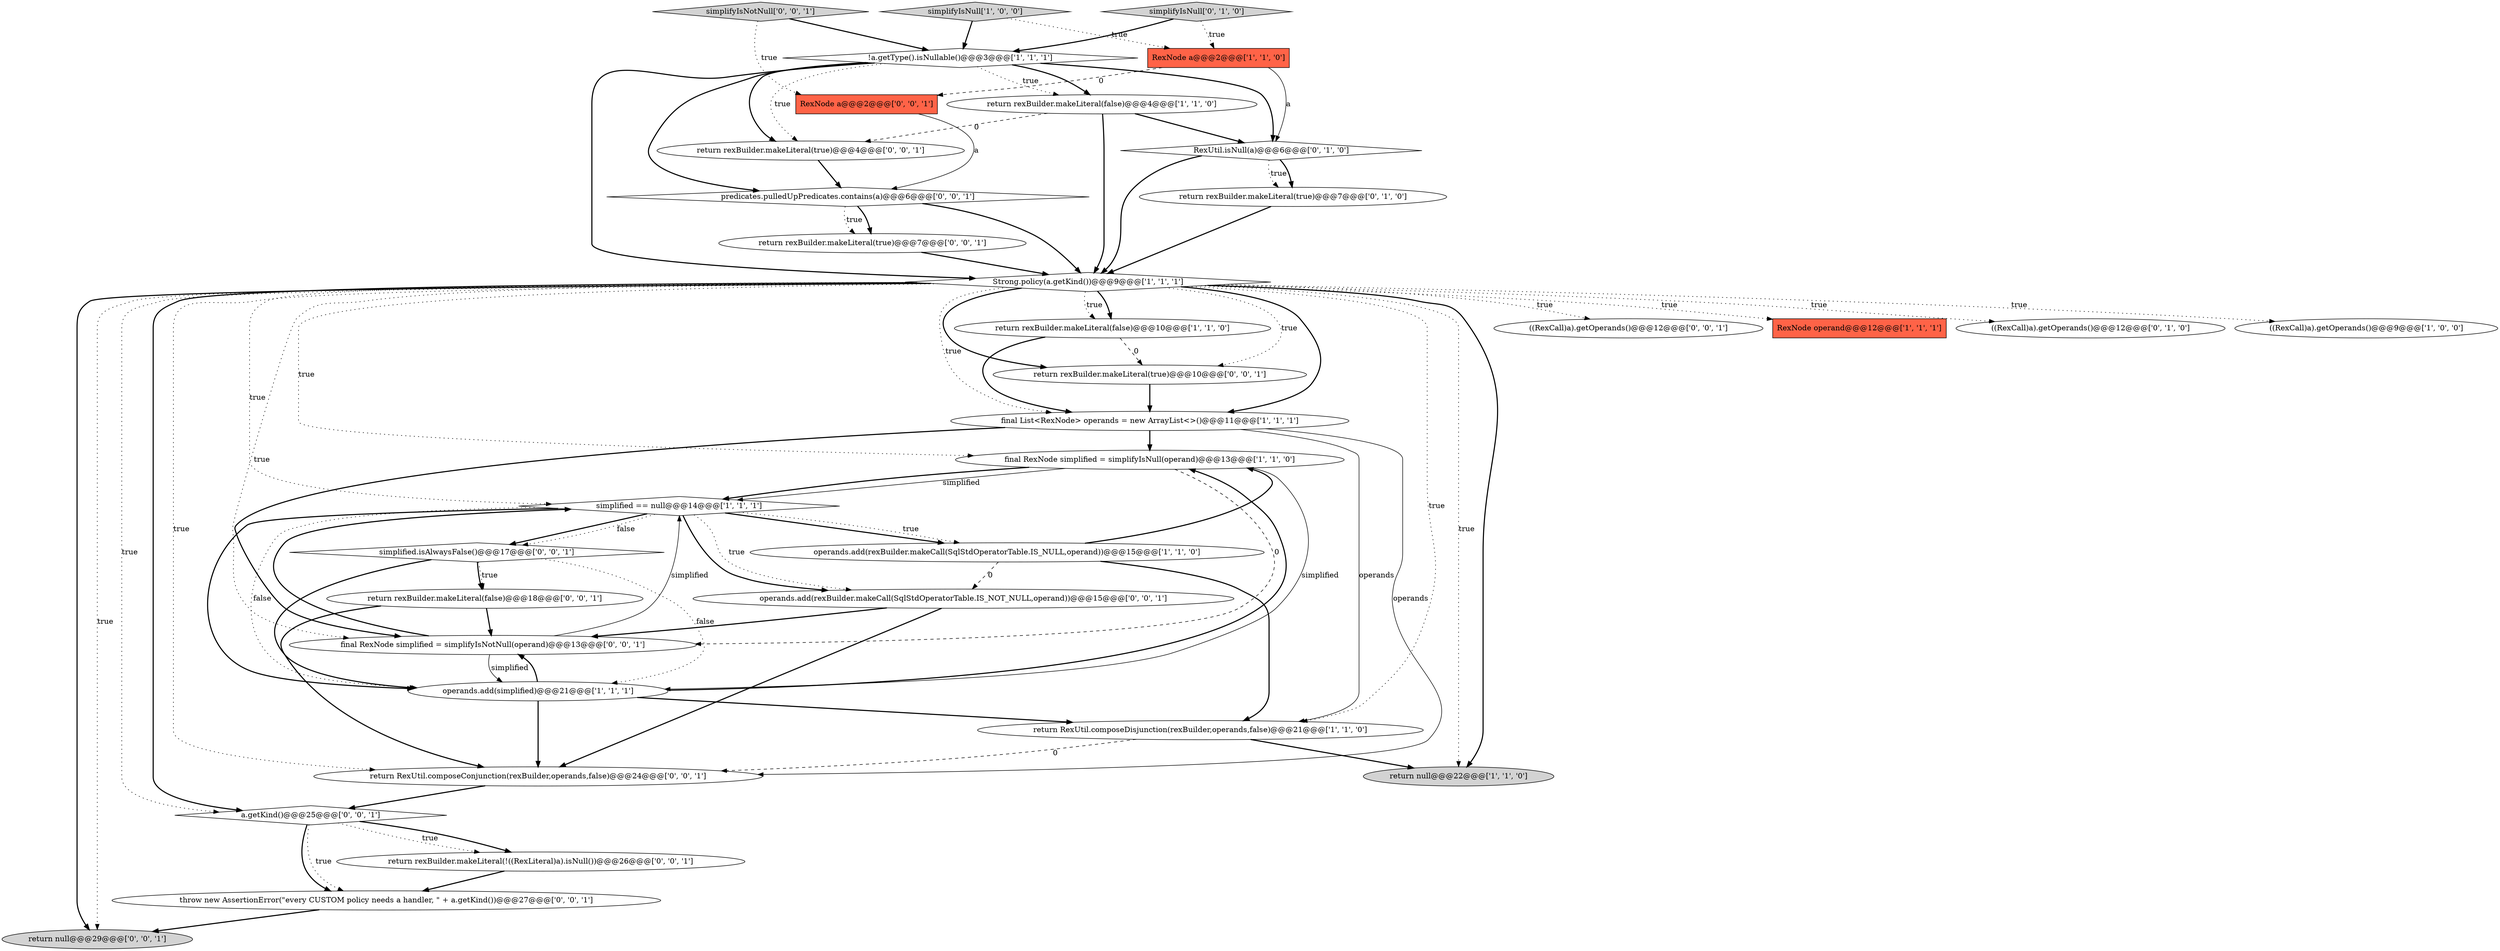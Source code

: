 digraph {
16 [style = filled, label = "simplifyIsNull['0', '1', '0']", fillcolor = lightgray, shape = diamond image = "AAA0AAABBB2BBB"];
15 [style = filled, label = "RexUtil.isNull(a)@@@6@@@['0', '1', '0']", fillcolor = white, shape = diamond image = "AAA1AAABBB2BBB"];
14 [style = filled, label = "Strong.policy(a.getKind())@@@9@@@['1', '1', '1']", fillcolor = white, shape = diamond image = "AAA0AAABBB1BBB"];
2 [style = filled, label = "RexNode a@@@2@@@['1', '1', '0']", fillcolor = tomato, shape = box image = "AAA0AAABBB1BBB"];
8 [style = filled, label = "final List<RexNode> operands = new ArrayList<>()@@@11@@@['1', '1', '1']", fillcolor = white, shape = ellipse image = "AAA0AAABBB1BBB"];
10 [style = filled, label = "simplified == null@@@14@@@['1', '1', '1']", fillcolor = white, shape = diamond image = "AAA0AAABBB1BBB"];
28 [style = filled, label = "((RexCall)a).getOperands()@@@12@@@['0', '0', '1']", fillcolor = white, shape = ellipse image = "AAA0AAABBB3BBB"];
12 [style = filled, label = "return rexBuilder.makeLiteral(false)@@@10@@@['1', '1', '0']", fillcolor = white, shape = ellipse image = "AAA0AAABBB1BBB"];
33 [style = filled, label = "operands.add(rexBuilder.makeCall(SqlStdOperatorTable.IS_NOT_NULL,operand))@@@15@@@['0', '0', '1']", fillcolor = white, shape = ellipse image = "AAA0AAABBB3BBB"];
30 [style = filled, label = "simplifyIsNotNull['0', '0', '1']", fillcolor = lightgray, shape = diamond image = "AAA0AAABBB3BBB"];
29 [style = filled, label = "return rexBuilder.makeLiteral(false)@@@18@@@['0', '0', '1']", fillcolor = white, shape = ellipse image = "AAA0AAABBB3BBB"];
7 [style = filled, label = "simplifyIsNull['1', '0', '0']", fillcolor = lightgray, shape = diamond image = "AAA0AAABBB1BBB"];
0 [style = filled, label = "final RexNode simplified = simplifyIsNull(operand)@@@13@@@['1', '1', '0']", fillcolor = white, shape = ellipse image = "AAA0AAABBB1BBB"];
32 [style = filled, label = "a.getKind()@@@25@@@['0', '0', '1']", fillcolor = white, shape = diamond image = "AAA0AAABBB3BBB"];
20 [style = filled, label = "return RexUtil.composeConjunction(rexBuilder,operands,false)@@@24@@@['0', '0', '1']", fillcolor = white, shape = ellipse image = "AAA0AAABBB3BBB"];
13 [style = filled, label = "return RexUtil.composeDisjunction(rexBuilder,operands,false)@@@21@@@['1', '1', '0']", fillcolor = white, shape = ellipse image = "AAA0AAABBB1BBB"];
31 [style = filled, label = "predicates.pulledUpPredicates.contains(a)@@@6@@@['0', '0', '1']", fillcolor = white, shape = diamond image = "AAA0AAABBB3BBB"];
34 [style = filled, label = "return rexBuilder.makeLiteral(true)@@@4@@@['0', '0', '1']", fillcolor = white, shape = ellipse image = "AAA0AAABBB3BBB"];
5 [style = filled, label = "return null@@@22@@@['1', '1', '0']", fillcolor = lightgray, shape = ellipse image = "AAA0AAABBB1BBB"];
9 [style = filled, label = "RexNode operand@@@12@@@['1', '1', '1']", fillcolor = tomato, shape = box image = "AAA0AAABBB1BBB"];
4 [style = filled, label = "return rexBuilder.makeLiteral(false)@@@4@@@['1', '1', '0']", fillcolor = white, shape = ellipse image = "AAA0AAABBB1BBB"];
1 [style = filled, label = "!a.getType().isNullable()@@@3@@@['1', '1', '1']", fillcolor = white, shape = diamond image = "AAA0AAABBB1BBB"];
22 [style = filled, label = "final RexNode simplified = simplifyIsNotNull(operand)@@@13@@@['0', '0', '1']", fillcolor = white, shape = ellipse image = "AAA0AAABBB3BBB"];
26 [style = filled, label = "return rexBuilder.makeLiteral(true)@@@7@@@['0', '0', '1']", fillcolor = white, shape = ellipse image = "AAA0AAABBB3BBB"];
23 [style = filled, label = "simplified.isAlwaysFalse()@@@17@@@['0', '0', '1']", fillcolor = white, shape = diamond image = "AAA0AAABBB3BBB"];
17 [style = filled, label = "((RexCall)a).getOperands()@@@12@@@['0', '1', '0']", fillcolor = white, shape = ellipse image = "AAA0AAABBB2BBB"];
6 [style = filled, label = "((RexCall)a).getOperands()@@@9@@@['1', '0', '0']", fillcolor = white, shape = ellipse image = "AAA0AAABBB1BBB"];
11 [style = filled, label = "operands.add(rexBuilder.makeCall(SqlStdOperatorTable.IS_NULL,operand))@@@15@@@['1', '1', '0']", fillcolor = white, shape = ellipse image = "AAA0AAABBB1BBB"];
3 [style = filled, label = "operands.add(simplified)@@@21@@@['1', '1', '1']", fillcolor = white, shape = ellipse image = "AAA0AAABBB1BBB"];
24 [style = filled, label = "throw new AssertionError(\"every CUSTOM policy needs a handler, \" + a.getKind())@@@27@@@['0', '0', '1']", fillcolor = white, shape = ellipse image = "AAA0AAABBB3BBB"];
18 [style = filled, label = "return rexBuilder.makeLiteral(true)@@@7@@@['0', '1', '0']", fillcolor = white, shape = ellipse image = "AAA1AAABBB2BBB"];
19 [style = filled, label = "return rexBuilder.makeLiteral(true)@@@10@@@['0', '0', '1']", fillcolor = white, shape = ellipse image = "AAA0AAABBB3BBB"];
25 [style = filled, label = "RexNode a@@@2@@@['0', '0', '1']", fillcolor = tomato, shape = box image = "AAA0AAABBB3BBB"];
27 [style = filled, label = "return null@@@29@@@['0', '0', '1']", fillcolor = lightgray, shape = ellipse image = "AAA0AAABBB3BBB"];
21 [style = filled, label = "return rexBuilder.makeLiteral(!((RexLiteral)a).isNull())@@@26@@@['0', '0', '1']", fillcolor = white, shape = ellipse image = "AAA0AAABBB3BBB"];
14->0 [style = dotted, label="true"];
22->10 [style = solid, label="simplified"];
10->23 [style = bold, label=""];
14->5 [style = dotted, label="true"];
16->2 [style = dotted, label="true"];
14->32 [style = bold, label=""];
19->8 [style = bold, label=""];
15->18 [style = dotted, label="true"];
10->11 [style = bold, label=""];
14->19 [style = bold, label=""];
3->13 [style = bold, label=""];
10->3 [style = bold, label=""];
23->3 [style = dotted, label="false"];
16->1 [style = bold, label=""];
14->28 [style = dotted, label="true"];
8->20 [style = solid, label="operands"];
14->8 [style = bold, label=""];
24->27 [style = bold, label=""];
7->1 [style = bold, label=""];
4->34 [style = dashed, label="0"];
10->11 [style = dotted, label="true"];
0->22 [style = dashed, label="0"];
23->29 [style = bold, label=""];
14->5 [style = bold, label=""];
10->33 [style = dotted, label="true"];
2->25 [style = dashed, label="0"];
20->32 [style = bold, label=""];
11->33 [style = dashed, label="0"];
33->20 [style = bold, label=""];
31->26 [style = bold, label=""];
1->14 [style = bold, label=""];
14->32 [style = dotted, label="true"];
32->24 [style = dotted, label="true"];
25->31 [style = solid, label="a"];
31->26 [style = dotted, label="true"];
8->22 [style = bold, label=""];
11->13 [style = bold, label=""];
1->15 [style = bold, label=""];
1->4 [style = bold, label=""];
14->20 [style = dotted, label="true"];
14->22 [style = dotted, label="true"];
10->23 [style = dotted, label="false"];
3->22 [style = bold, label=""];
23->29 [style = dotted, label="true"];
22->10 [style = bold, label=""];
31->14 [style = bold, label=""];
1->4 [style = dotted, label="true"];
1->34 [style = bold, label=""];
13->5 [style = bold, label=""];
14->17 [style = dotted, label="true"];
7->2 [style = dotted, label="true"];
0->10 [style = solid, label="simplified"];
1->31 [style = bold, label=""];
8->0 [style = bold, label=""];
15->18 [style = bold, label=""];
11->0 [style = bold, label=""];
14->12 [style = bold, label=""];
26->14 [style = bold, label=""];
14->6 [style = dotted, label="true"];
14->13 [style = dotted, label="true"];
15->14 [style = bold, label=""];
34->31 [style = bold, label=""];
1->34 [style = dotted, label="true"];
30->25 [style = dotted, label="true"];
13->20 [style = dashed, label="0"];
30->1 [style = bold, label=""];
18->14 [style = bold, label=""];
12->8 [style = bold, label=""];
29->20 [style = bold, label=""];
14->9 [style = dotted, label="true"];
14->27 [style = bold, label=""];
23->3 [style = bold, label=""];
8->13 [style = solid, label="operands"];
14->27 [style = dotted, label="true"];
14->8 [style = dotted, label="true"];
21->24 [style = bold, label=""];
14->12 [style = dotted, label="true"];
3->20 [style = bold, label=""];
32->21 [style = bold, label=""];
10->3 [style = dotted, label="false"];
0->10 [style = bold, label=""];
33->22 [style = bold, label=""];
32->21 [style = dotted, label="true"];
12->19 [style = dashed, label="0"];
3->0 [style = bold, label=""];
14->10 [style = dotted, label="true"];
14->19 [style = dotted, label="true"];
4->14 [style = bold, label=""];
29->22 [style = bold, label=""];
4->15 [style = bold, label=""];
0->3 [style = solid, label="simplified"];
10->33 [style = bold, label=""];
22->3 [style = solid, label="simplified"];
2->15 [style = solid, label="a"];
32->24 [style = bold, label=""];
}
